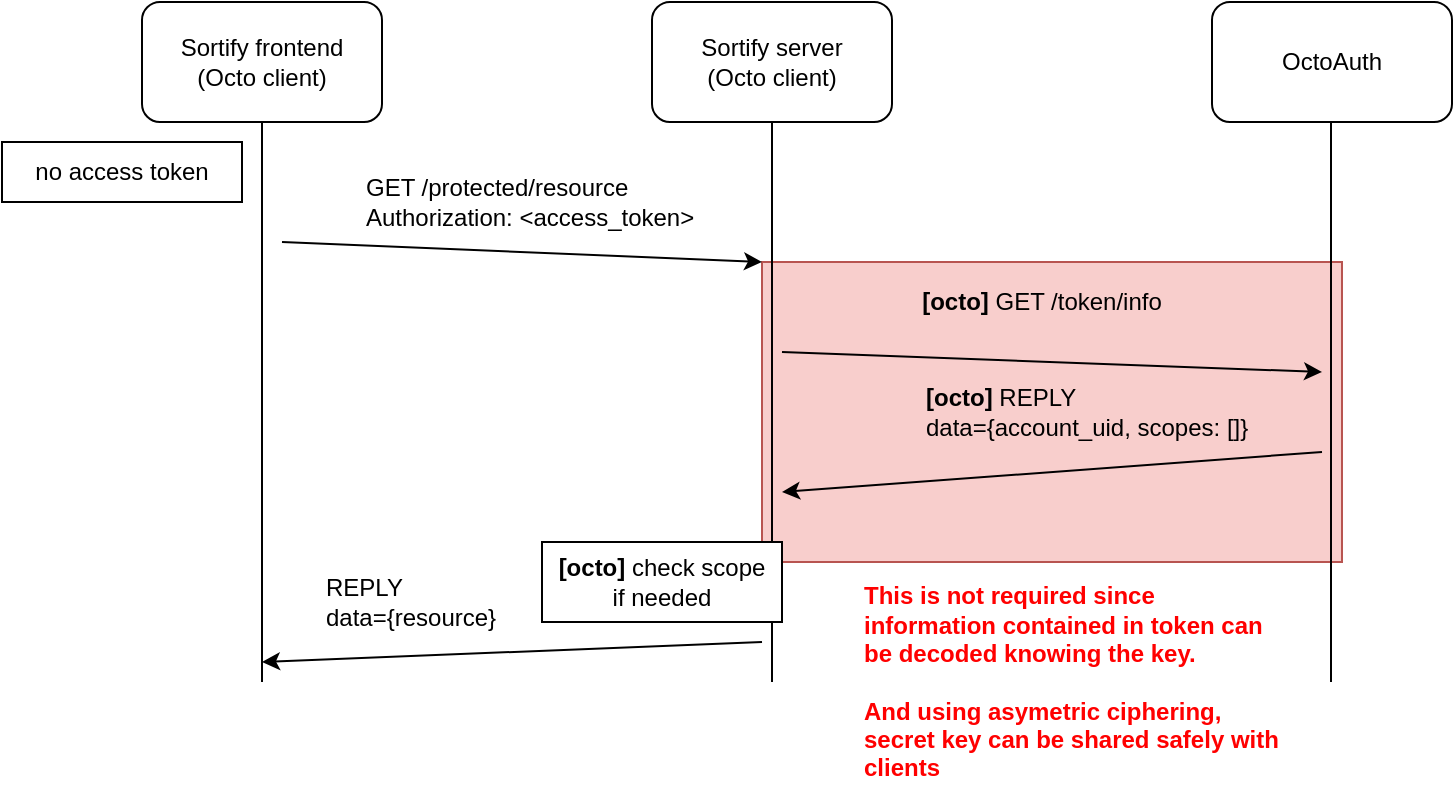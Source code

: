 <mxfile version="15.1.1" type="device"><diagram id="L7HQdyIoxV2k4UBMoBOj" name="Page-1"><mxGraphModel dx="1422" dy="762" grid="1" gridSize="10" guides="1" tooltips="1" connect="1" arrows="1" fold="1" page="1" pageScale="1" pageWidth="827" pageHeight="1169" math="0" shadow="0"><root><mxCell id="0"/><mxCell id="1" parent="0"/><mxCell id="aWPRv5xks1ZoVKuADXZK-20" value="" style="rounded=0;whiteSpace=wrap;html=1;fillColor=#f8cecc;strokeColor=#b85450;" vertex="1" parent="1"><mxGeometry x="430" y="210" width="290" height="150" as="geometry"/></mxCell><mxCell id="aWPRv5xks1ZoVKuADXZK-1" value="Sortify server&lt;br&gt;(Octo client)" style="rounded=1;whiteSpace=wrap;html=1;" vertex="1" parent="1"><mxGeometry x="375" y="80" width="120" height="60" as="geometry"/></mxCell><mxCell id="aWPRv5xks1ZoVKuADXZK-2" value="OctoAuth" style="rounded=1;whiteSpace=wrap;html=1;" vertex="1" parent="1"><mxGeometry x="655" y="80" width="120" height="60" as="geometry"/></mxCell><mxCell id="aWPRv5xks1ZoVKuADXZK-4" value="" style="endArrow=none;html=1;entryX=0.5;entryY=1;entryDx=0;entryDy=0;" edge="1" parent="1" target="aWPRv5xks1ZoVKuADXZK-1"><mxGeometry width="50" height="50" relative="1" as="geometry"><mxPoint x="435" y="420" as="sourcePoint"/><mxPoint x="405" y="200" as="targetPoint"/></mxGeometry></mxCell><mxCell id="aWPRv5xks1ZoVKuADXZK-5" value="" style="endArrow=none;html=1;entryX=0.5;entryY=1;entryDx=0;entryDy=0;" edge="1" parent="1"><mxGeometry width="50" height="50" relative="1" as="geometry"><mxPoint x="714.5" y="420" as="sourcePoint"/><mxPoint x="714.5" y="140" as="targetPoint"/></mxGeometry></mxCell><mxCell id="aWPRv5xks1ZoVKuADXZK-8" value="no access token" style="rounded=0;whiteSpace=wrap;html=1;" vertex="1" parent="1"><mxGeometry x="50" y="150" width="120" height="30" as="geometry"/></mxCell><mxCell id="aWPRv5xks1ZoVKuADXZK-9" value="Sortify frontend&lt;br&gt;(Octo client)" style="rounded=1;whiteSpace=wrap;html=1;" vertex="1" parent="1"><mxGeometry x="120" y="80" width="120" height="60" as="geometry"/></mxCell><mxCell id="aWPRv5xks1ZoVKuADXZK-10" value="" style="endArrow=none;html=1;entryX=0.5;entryY=1;entryDx=0;entryDy=0;" edge="1" parent="1" target="aWPRv5xks1ZoVKuADXZK-9"><mxGeometry width="50" height="50" relative="1" as="geometry"><mxPoint x="180" y="420" as="sourcePoint"/><mxPoint x="150" y="200" as="targetPoint"/></mxGeometry></mxCell><mxCell id="aWPRv5xks1ZoVKuADXZK-11" value="" style="endArrow=classic;html=1;" edge="1" parent="1"><mxGeometry width="50" height="50" relative="1" as="geometry"><mxPoint x="440" y="255" as="sourcePoint"/><mxPoint x="710" y="265" as="targetPoint"/></mxGeometry></mxCell><mxCell id="aWPRv5xks1ZoVKuADXZK-12" value="GET /protected/resource&lt;br&gt;Authorization: &amp;lt;access_token&amp;gt;" style="text;html=1;strokeColor=none;fillColor=none;align=left;verticalAlign=middle;whiteSpace=wrap;rounded=0;" vertex="1" parent="1"><mxGeometry x="230" y="170" width="190" height="20" as="geometry"/></mxCell><mxCell id="aWPRv5xks1ZoVKuADXZK-14" value="" style="endArrow=classic;html=1;" edge="1" parent="1"><mxGeometry width="50" height="50" relative="1" as="geometry"><mxPoint x="190" y="200" as="sourcePoint"/><mxPoint x="430" y="210" as="targetPoint"/></mxGeometry></mxCell><mxCell id="aWPRv5xks1ZoVKuADXZK-15" value="&lt;b&gt;[octo]&lt;/b&gt; GET /token/info" style="text;html=1;strokeColor=none;fillColor=none;align=center;verticalAlign=middle;whiteSpace=wrap;rounded=0;" vertex="1" parent="1"><mxGeometry x="480" y="220" width="180" height="20" as="geometry"/></mxCell><mxCell id="aWPRv5xks1ZoVKuADXZK-17" value="" style="endArrow=classic;html=1;" edge="1" parent="1"><mxGeometry width="50" height="50" relative="1" as="geometry"><mxPoint x="710" y="305" as="sourcePoint"/><mxPoint x="440" y="325" as="targetPoint"/></mxGeometry></mxCell><mxCell id="aWPRv5xks1ZoVKuADXZK-18" value="&lt;b&gt;[octo] &lt;/b&gt;REPLY&lt;br&gt;data={account_uid, scopes: []}" style="text;html=1;strokeColor=none;fillColor=none;align=left;verticalAlign=middle;whiteSpace=wrap;rounded=0;" vertex="1" parent="1"><mxGeometry x="510" y="275" width="180" height="20" as="geometry"/></mxCell><mxCell id="aWPRv5xks1ZoVKuADXZK-22" value="&lt;div style=&quot;text-align: left&quot;&gt;&lt;span&gt;&lt;b&gt;&lt;font color=&quot;#ff0000&quot;&gt;This is not required since information contained in token can be decoded knowing the key.&lt;/font&gt;&lt;/b&gt;&lt;/span&gt;&lt;/div&gt;&lt;div style=&quot;text-align: left&quot;&gt;&lt;b&gt;&lt;font color=&quot;#ff0000&quot;&gt;&lt;br&gt;&lt;/font&gt;&lt;/b&gt;&lt;/div&gt;&lt;div style=&quot;text-align: left&quot;&gt;&lt;span&gt;&lt;b&gt;&lt;font color=&quot;#ff0000&quot;&gt;And using asymetric ciphering, secret key can be shared safely with clients&lt;/font&gt;&lt;/b&gt;&lt;/span&gt;&lt;/div&gt;" style="text;html=1;strokeColor=none;fillColor=none;align=center;verticalAlign=middle;whiteSpace=wrap;rounded=0;" vertex="1" parent="1"><mxGeometry x="480" y="410" width="210" height="20" as="geometry"/></mxCell><mxCell id="aWPRv5xks1ZoVKuADXZK-23" value="&lt;b&gt;[octo]&lt;/b&gt; check scope &lt;br&gt;if needed" style="rounded=0;whiteSpace=wrap;html=1;" vertex="1" parent="1"><mxGeometry x="320" y="350" width="120" height="40" as="geometry"/></mxCell><mxCell id="aWPRv5xks1ZoVKuADXZK-24" value="" style="endArrow=classic;html=1;" edge="1" parent="1"><mxGeometry width="50" height="50" relative="1" as="geometry"><mxPoint x="430" y="400" as="sourcePoint"/><mxPoint x="180" y="410" as="targetPoint"/></mxGeometry></mxCell><mxCell id="aWPRv5xks1ZoVKuADXZK-25" value="REPLY&lt;br&gt;data={resource}" style="text;html=1;strokeColor=none;fillColor=none;align=left;verticalAlign=middle;whiteSpace=wrap;rounded=0;" vertex="1" parent="1"><mxGeometry x="210" y="370" width="120" height="20" as="geometry"/></mxCell></root></mxGraphModel></diagram></mxfile>